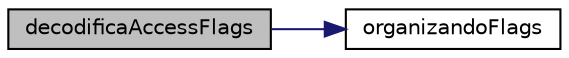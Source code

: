 digraph "decodificaAccessFlags"
{
 // LATEX_PDF_SIZE
  edge [fontname="Helvetica",fontsize="10",labelfontname="Helvetica",labelfontsize="10"];
  node [fontname="Helvetica",fontsize="10",shape=record];
  rankdir="LR";
  Node1 [label="decodificaAccessFlags",height=0.2,width=0.4,color="black", fillcolor="grey75", style="filled", fontcolor="black",tooltip="Função para decodificar o access flag enviado como parâmetro."];
  Node1 -> Node2 [color="midnightblue",fontsize="10",style="solid",fontname="Helvetica"];
  Node2 [label="organizandoFlags",height=0.2,width=0.4,color="black", fillcolor="white", style="filled",URL="$leitor_8c.html#aaf1dae73f0d59ea8977360df12be3608",tooltip="Função para colocar as flags de acesso na ordem correta."];
}
